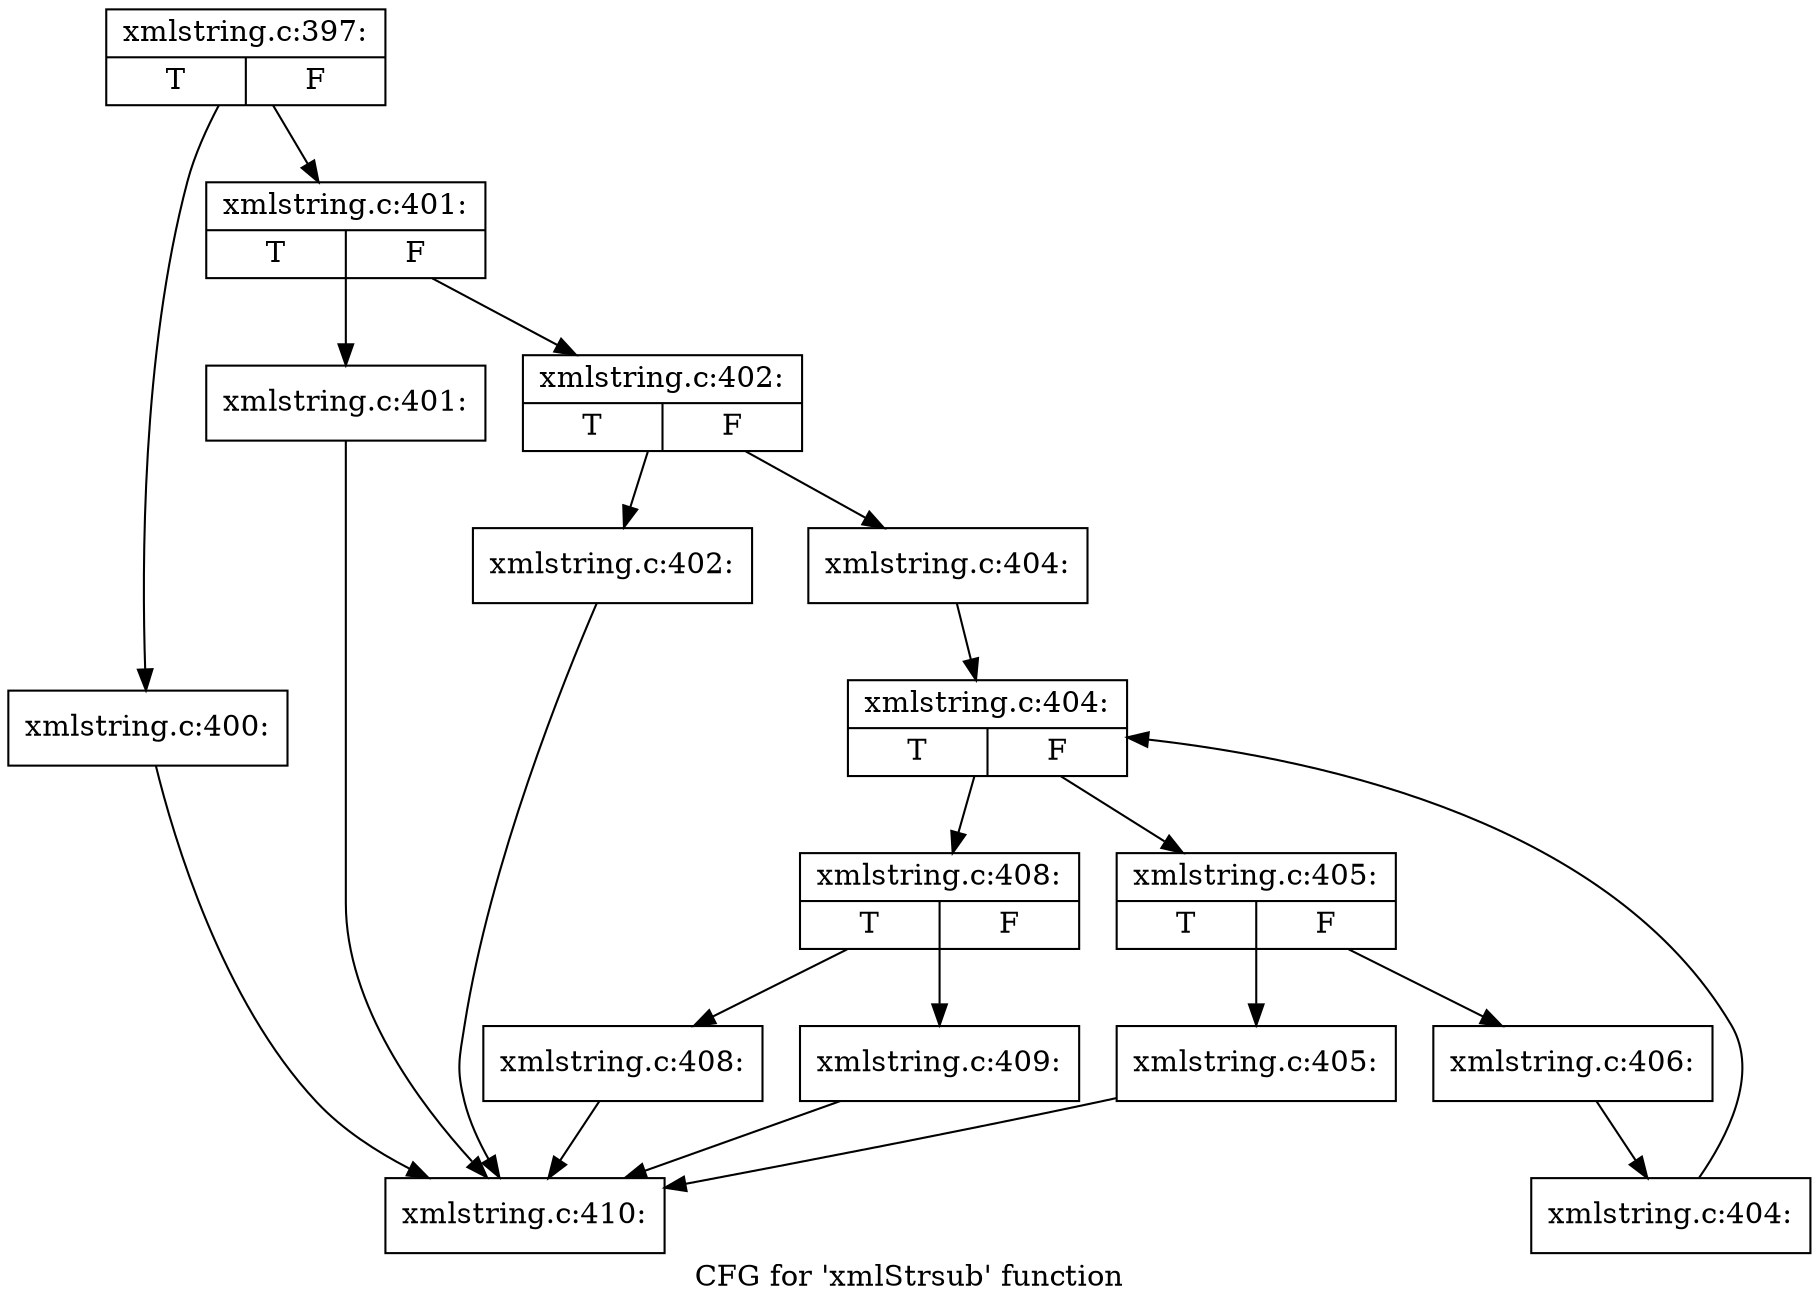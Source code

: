 digraph "CFG for 'xmlStrsub' function" {
	label="CFG for 'xmlStrsub' function";

	Node0x38bf440 [shape=record,label="{xmlstring.c:397:|{<s0>T|<s1>F}}"];
	Node0x38bf440 -> Node0x38c0390;
	Node0x38bf440 -> Node0x38c03e0;
	Node0x38c0390 [shape=record,label="{xmlstring.c:400:}"];
	Node0x38c0390 -> Node0x38dc730;
	Node0x38c03e0 [shape=record,label="{xmlstring.c:401:|{<s0>T|<s1>F}}"];
	Node0x38c03e0 -> Node0x38c0840;
	Node0x38c03e0 -> Node0x38c0890;
	Node0x38c0840 [shape=record,label="{xmlstring.c:401:}"];
	Node0x38c0840 -> Node0x38dc730;
	Node0x38c0890 [shape=record,label="{xmlstring.c:402:|{<s0>T|<s1>F}}"];
	Node0x38c0890 -> Node0x38e5380;
	Node0x38c0890 -> Node0x38e53d0;
	Node0x38e5380 [shape=record,label="{xmlstring.c:402:}"];
	Node0x38e5380 -> Node0x38dc730;
	Node0x38e53d0 [shape=record,label="{xmlstring.c:404:}"];
	Node0x38e53d0 -> Node0x38e5960;
	Node0x38e5960 [shape=record,label="{xmlstring.c:404:|{<s0>T|<s1>F}}"];
	Node0x38e5960 -> Node0x38e5c40;
	Node0x38e5960 -> Node0x38e57c0;
	Node0x38e5c40 [shape=record,label="{xmlstring.c:405:|{<s0>T|<s1>F}}"];
	Node0x38e5c40 -> Node0x38e5fe0;
	Node0x38e5c40 -> Node0x38e6030;
	Node0x38e5fe0 [shape=record,label="{xmlstring.c:405:}"];
	Node0x38e5fe0 -> Node0x38dc730;
	Node0x38e6030 [shape=record,label="{xmlstring.c:406:}"];
	Node0x38e6030 -> Node0x38e5bb0;
	Node0x38e5bb0 [shape=record,label="{xmlstring.c:404:}"];
	Node0x38e5bb0 -> Node0x38e5960;
	Node0x38e57c0 [shape=record,label="{xmlstring.c:408:|{<s0>T|<s1>F}}"];
	Node0x38e57c0 -> Node0x38e6980;
	Node0x38e57c0 -> Node0x38e69d0;
	Node0x38e6980 [shape=record,label="{xmlstring.c:408:}"];
	Node0x38e6980 -> Node0x38dc730;
	Node0x38e69d0 [shape=record,label="{xmlstring.c:409:}"];
	Node0x38e69d0 -> Node0x38dc730;
	Node0x38dc730 [shape=record,label="{xmlstring.c:410:}"];
}
